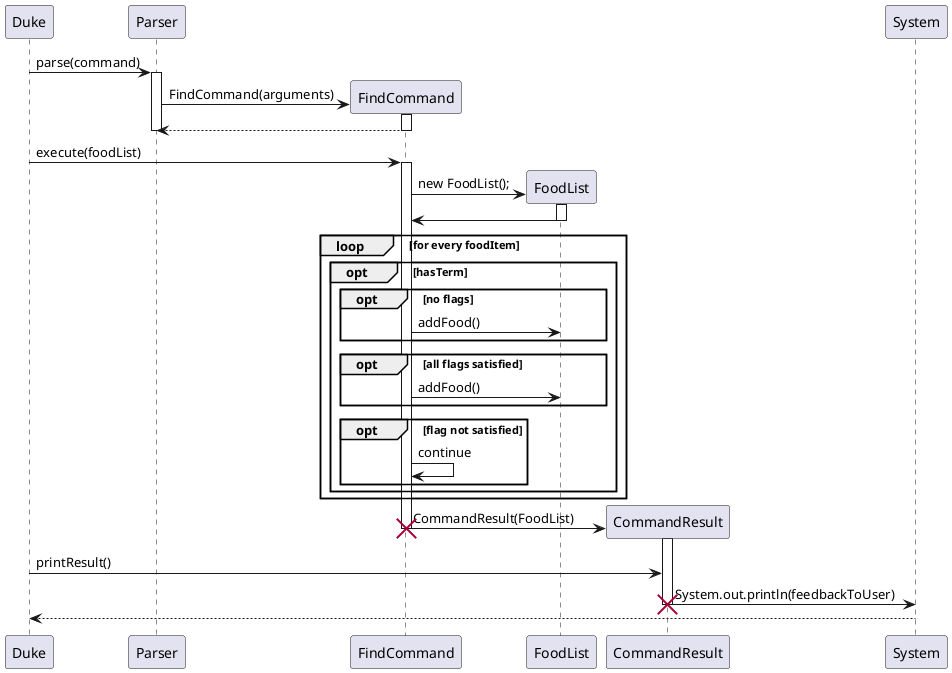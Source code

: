 @startuml

Duke -> Parser: parse(command)
activate Parser

create FindCommand
FindCommand <- Parser : FindCommand(arguments)
activate FindCommand
FindCommand --> Parser
deactivate FindCommand
deactivate Parser

Duke -> FindCommand : execute(foodList)
activate FindCommand

create FoodList as Result
FindCommand -> Result: new FoodList();
activate Result
Result -> FindCommand
deactivate Result

loop for every foodItem
    opt hasTerm
        opt no flags
            FindCommand -> Result: addFood()
        end

        opt all flags satisfied
            FindCommand -> Result: addFood()
        end

        opt flag not satisfied
             FindCommand -> FindCommand: continue
        end
    end
end


create CommandResult
FindCommand -> CommandResult : CommandResult(FoodList)
activate CommandResult
deactivate FindCommand
destroy FindCommand

Duke -> CommandResult: printResult()
CommandResult->System: System.out.println(feedbackToUser)
deactivate CommandResult
destroy CommandResult

System --> Duke
@enduml